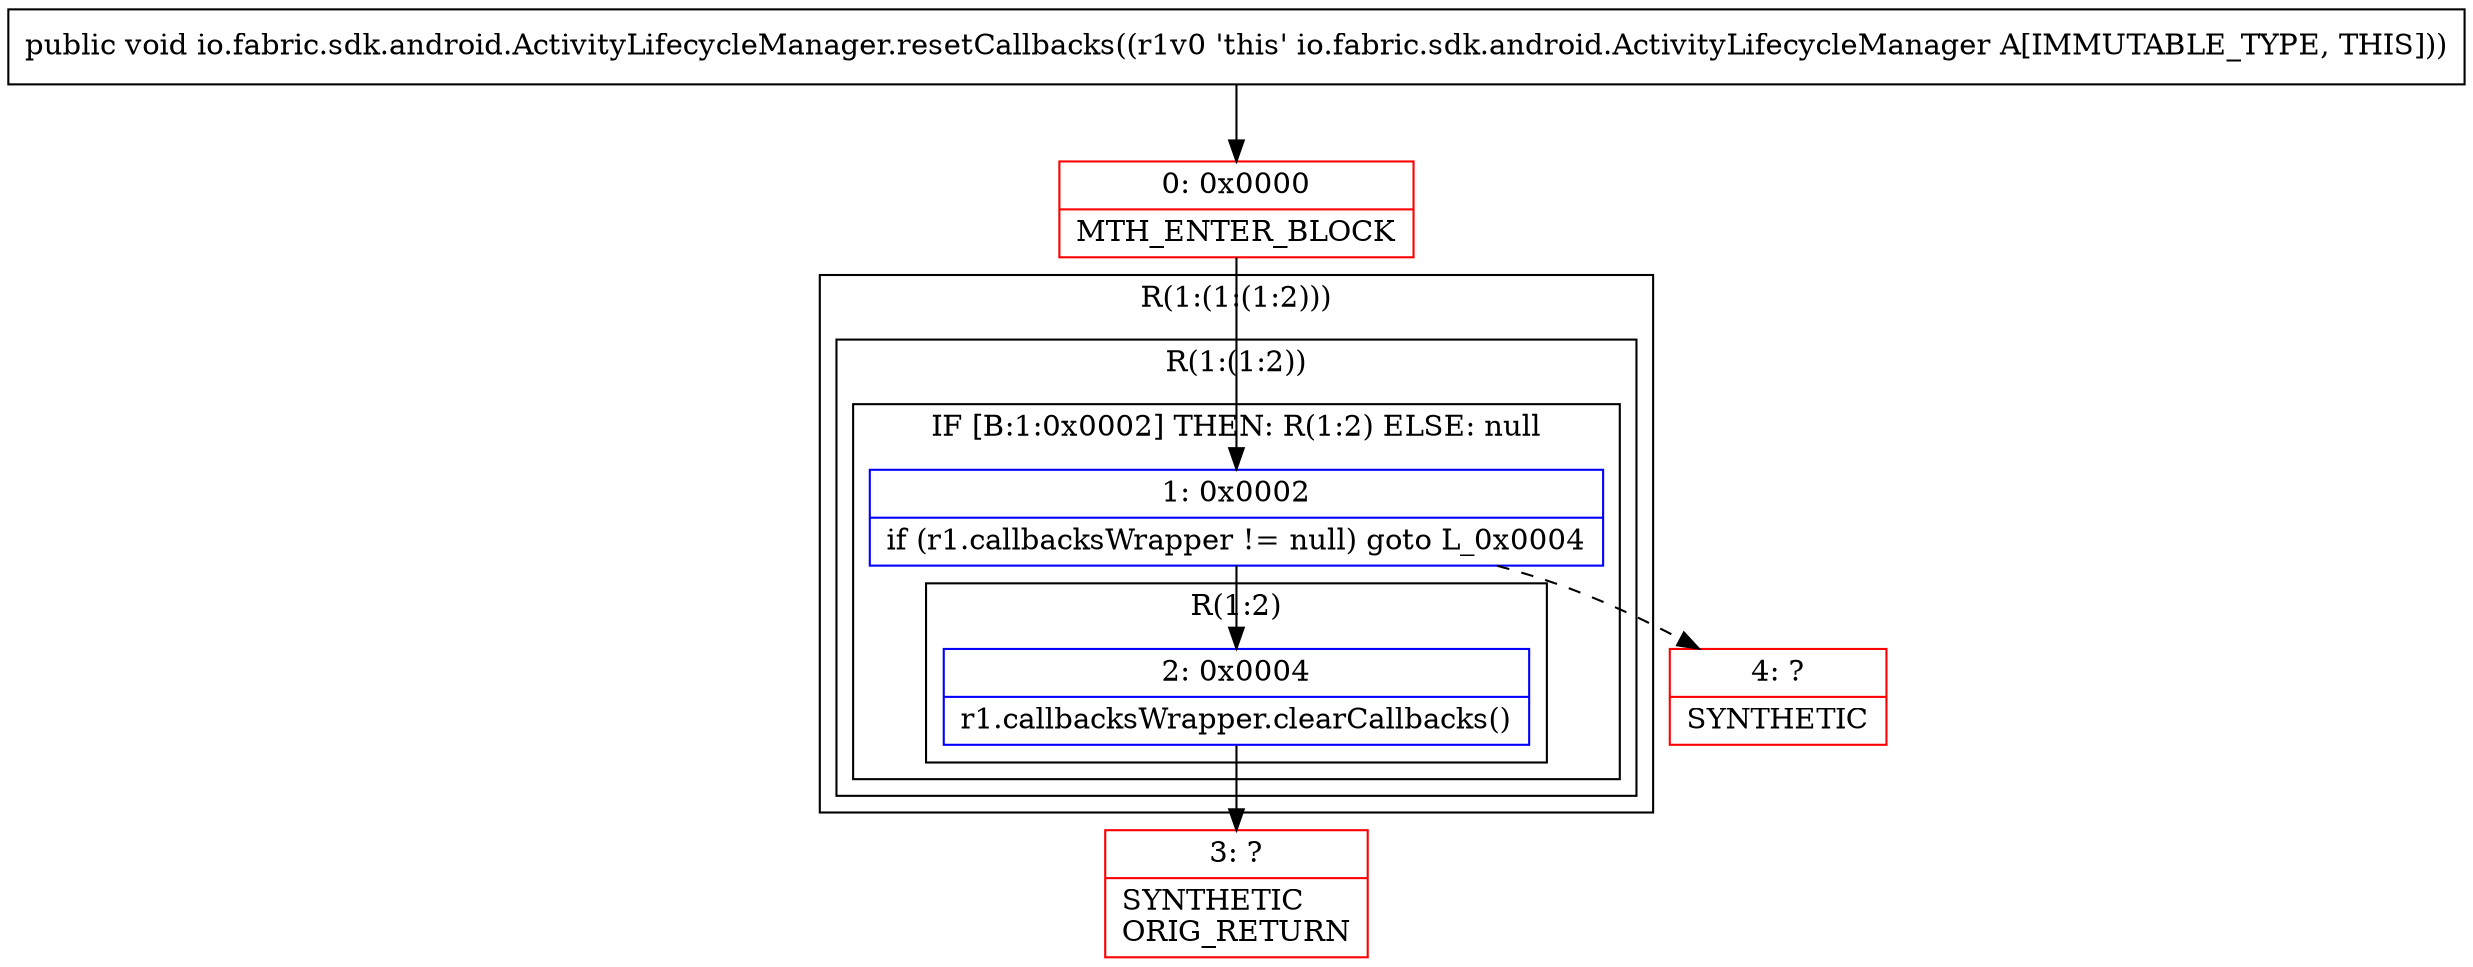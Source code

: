 digraph "CFG forio.fabric.sdk.android.ActivityLifecycleManager.resetCallbacks()V" {
subgraph cluster_Region_12278176 {
label = "R(1:(1:(1:2)))";
node [shape=record,color=blue];
subgraph cluster_Region_304627670 {
label = "R(1:(1:2))";
node [shape=record,color=blue];
subgraph cluster_IfRegion_1187223735 {
label = "IF [B:1:0x0002] THEN: R(1:2) ELSE: null";
node [shape=record,color=blue];
Node_1 [shape=record,label="{1\:\ 0x0002|if (r1.callbacksWrapper != null) goto L_0x0004\l}"];
subgraph cluster_Region_813852879 {
label = "R(1:2)";
node [shape=record,color=blue];
Node_2 [shape=record,label="{2\:\ 0x0004|r1.callbacksWrapper.clearCallbacks()\l}"];
}
}
}
}
Node_0 [shape=record,color=red,label="{0\:\ 0x0000|MTH_ENTER_BLOCK\l}"];
Node_3 [shape=record,color=red,label="{3\:\ ?|SYNTHETIC\lORIG_RETURN\l}"];
Node_4 [shape=record,color=red,label="{4\:\ ?|SYNTHETIC\l}"];
MethodNode[shape=record,label="{public void io.fabric.sdk.android.ActivityLifecycleManager.resetCallbacks((r1v0 'this' io.fabric.sdk.android.ActivityLifecycleManager A[IMMUTABLE_TYPE, THIS])) }"];
MethodNode -> Node_0;
Node_1 -> Node_2;
Node_1 -> Node_4[style=dashed];
Node_2 -> Node_3;
Node_0 -> Node_1;
}

